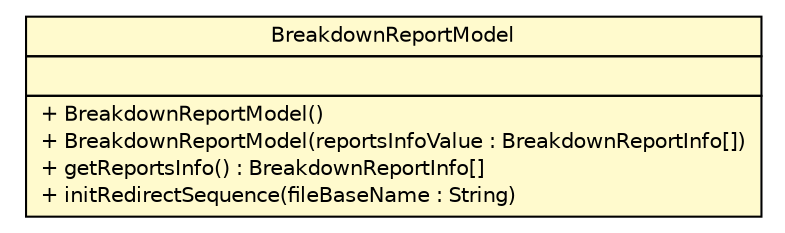 #!/usr/local/bin/dot
#
# Class diagram 
# Generated by UMLGraph version R5_6 (http://www.umlgraph.org/)
#

digraph G {
	edge [fontname="Helvetica",fontsize=10,labelfontname="Helvetica",labelfontsize=10];
	node [fontname="Helvetica",fontsize=10,shape=plaintext];
	nodesep=0.25;
	ranksep=0.5;
	// com.github.mkolisnyk.cucumber.reporting.types.breakdown.BreakdownReportModel
	c3166 [label=<<table title="com.github.mkolisnyk.cucumber.reporting.types.breakdown.BreakdownReportModel" border="0" cellborder="1" cellspacing="0" cellpadding="2" port="p" bgcolor="lemonChiffon" href="./BreakdownReportModel.html">
		<tr><td><table border="0" cellspacing="0" cellpadding="1">
<tr><td align="center" balign="center"> BreakdownReportModel </td></tr>
		</table></td></tr>
		<tr><td><table border="0" cellspacing="0" cellpadding="1">
<tr><td align="left" balign="left">  </td></tr>
		</table></td></tr>
		<tr><td><table border="0" cellspacing="0" cellpadding="1">
<tr><td align="left" balign="left"> + BreakdownReportModel() </td></tr>
<tr><td align="left" balign="left"> + BreakdownReportModel(reportsInfoValue : BreakdownReportInfo[]) </td></tr>
<tr><td align="left" balign="left"> + getReportsInfo() : BreakdownReportInfo[] </td></tr>
<tr><td align="left" balign="left"> + initRedirectSequence(fileBaseName : String) </td></tr>
		</table></td></tr>
		</table>>, URL="./BreakdownReportModel.html", fontname="Helvetica", fontcolor="black", fontsize=10.0];
}

